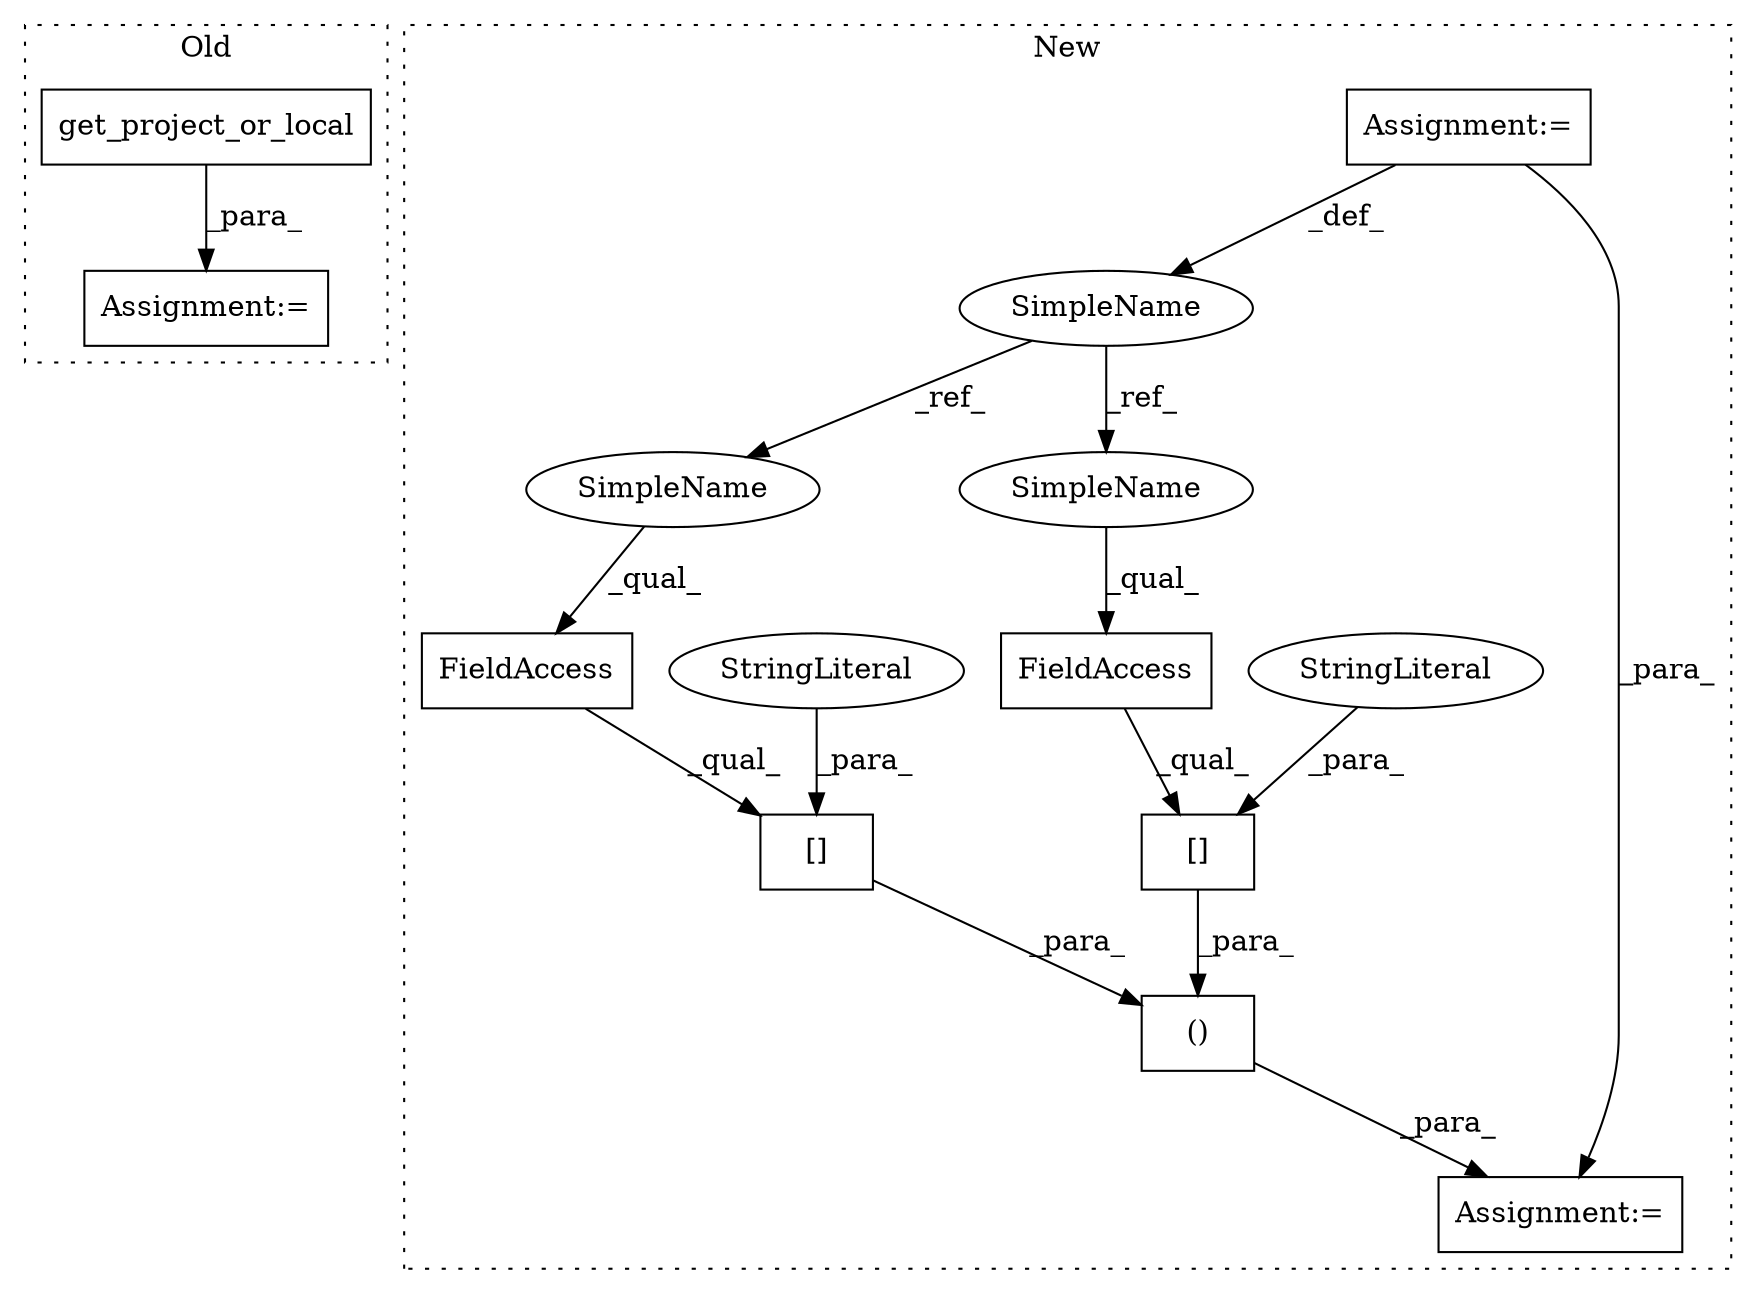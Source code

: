 digraph G {
subgraph cluster0 {
1 [label="get_project_or_local" a="32" s="6795,6823" l="21,1" shape="box"];
10 [label="Assignment:=" a="7" s="6793" l="2" shape="box"];
label = "Old";
style="dotted";
}
subgraph cluster1 {
2 [label="()" a="106" s="7123" l="51" shape="box"];
3 [label="[]" a="2" s="7151,7173" l="8,1" shape="box"];
4 [label="FieldAccess" a="22" s="7151" l="7" shape="box"];
5 [label="[]" a="2" s="7123,7137" l="8,1" shape="box"];
6 [label="SimpleName" a="42" s="6859" l="3" shape="ellipse"];
7 [label="FieldAccess" a="22" s="7123" l="7" shape="box"];
8 [label="StringLiteral" a="45" s="7159" l="14" shape="ellipse"];
9 [label="Assignment:=" a="7" s="6859" l="3" shape="box"];
11 [label="StringLiteral" a="45" s="7131" l="6" shape="ellipse"];
12 [label="Assignment:=" a="7" s="7116" l="7" shape="box"];
13 [label="SimpleName" a="42" s="7151" l="3" shape="ellipse"];
14 [label="SimpleName" a="42" s="7123" l="3" shape="ellipse"];
label = "New";
style="dotted";
}
1 -> 10 [label="_para_"];
2 -> 12 [label="_para_"];
3 -> 2 [label="_para_"];
4 -> 3 [label="_qual_"];
5 -> 2 [label="_para_"];
6 -> 14 [label="_ref_"];
6 -> 13 [label="_ref_"];
7 -> 5 [label="_qual_"];
8 -> 3 [label="_para_"];
9 -> 6 [label="_def_"];
9 -> 12 [label="_para_"];
11 -> 5 [label="_para_"];
13 -> 4 [label="_qual_"];
14 -> 7 [label="_qual_"];
}